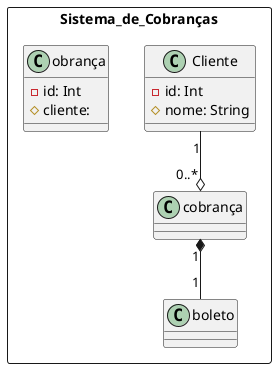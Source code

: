 @startuml sisDeCobrança
  package Sistema_de_Cobranças <<rectangle>> {
    class Cliente {
      - id: Int
      # nome: String
    }
    class obrança {
      - id: Int
      # cliente: 
    }
    Cliente "1" --o "0..*" cobrança
    class boleto {}
    cobrança "1" *-- "1" boleto
  }
@enduml